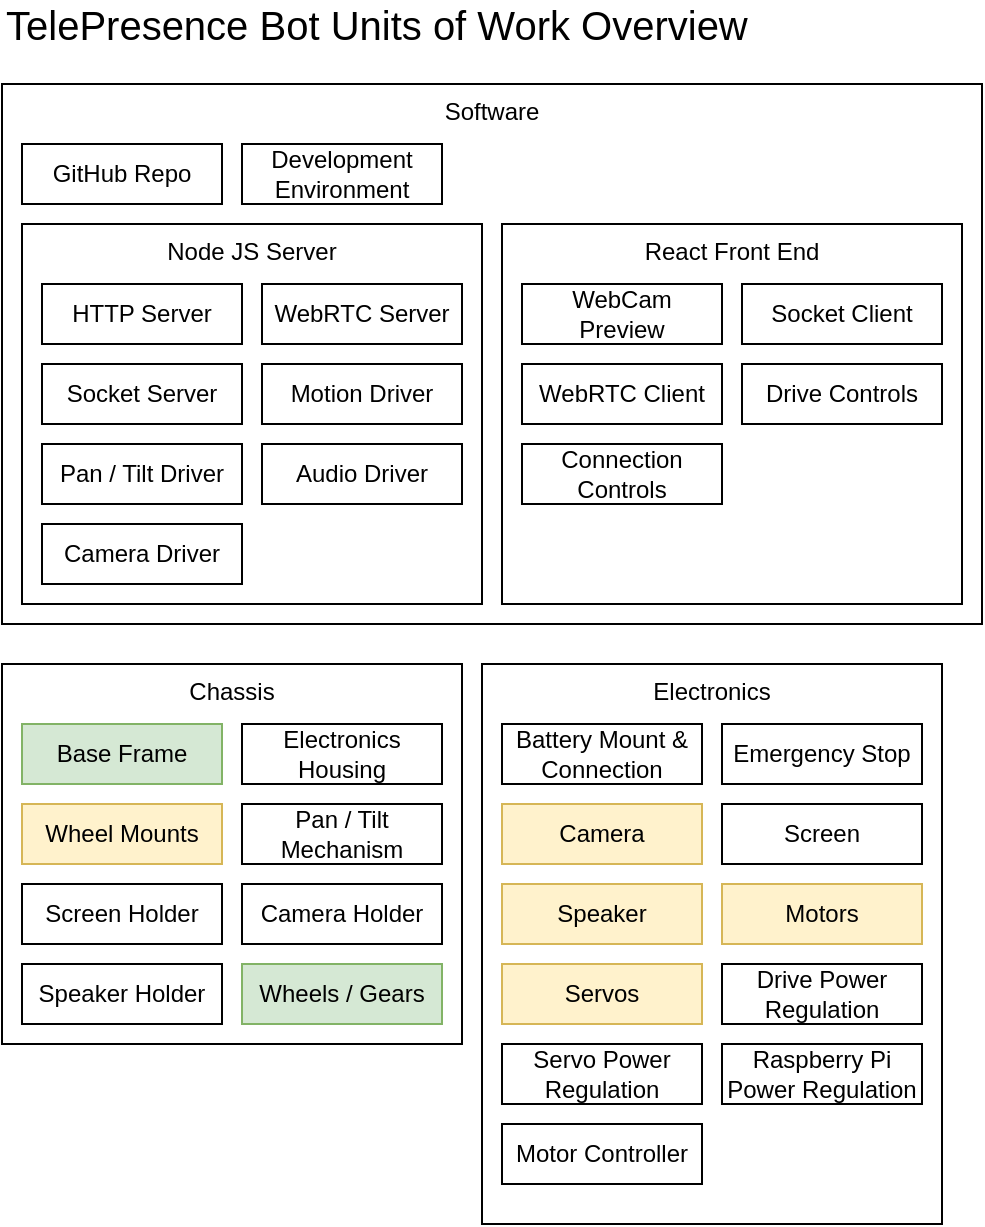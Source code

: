 <mxfile version="13.4.9" type="device"><diagram id="tIJX-HAAgdLbmk1CFmHD" name="Page-1"><mxGraphModel dx="1483" dy="783" grid="1" gridSize="10" guides="1" tooltips="1" connect="1" arrows="1" fold="1" page="1" pageScale="1" pageWidth="827" pageHeight="1169" math="0" shadow="0"><root><mxCell id="0"/><mxCell id="1" parent="0"/><mxCell id="mOW05d2UOw95A4Pa2vM6-16" value="" style="group" vertex="1" connectable="0" parent="1"><mxGeometry x="40" y="370" width="230" height="190" as="geometry"/></mxCell><mxCell id="mOW05d2UOw95A4Pa2vM6-8" value="Chassis" style="rounded=0;whiteSpace=wrap;html=1;verticalAlign=top;" vertex="1" parent="mOW05d2UOw95A4Pa2vM6-16"><mxGeometry width="230" height="190" as="geometry"/></mxCell><mxCell id="mOW05d2UOw95A4Pa2vM6-9" value="Base Frame" style="rounded=0;whiteSpace=wrap;html=1;fillColor=#d5e8d4;strokeColor=#82b366;" vertex="1" parent="mOW05d2UOw95A4Pa2vM6-16"><mxGeometry x="10" y="30" width="100" height="30" as="geometry"/></mxCell><mxCell id="mOW05d2UOw95A4Pa2vM6-10" value="Electronics Housing" style="rounded=0;whiteSpace=wrap;html=1;" vertex="1" parent="mOW05d2UOw95A4Pa2vM6-16"><mxGeometry x="120" y="30" width="100" height="30" as="geometry"/></mxCell><mxCell id="mOW05d2UOw95A4Pa2vM6-11" value="Wheel Mounts" style="rounded=0;whiteSpace=wrap;html=1;fillColor=#fff2cc;strokeColor=#d6b656;" vertex="1" parent="mOW05d2UOw95A4Pa2vM6-16"><mxGeometry x="10" y="70" width="100" height="30" as="geometry"/></mxCell><mxCell id="mOW05d2UOw95A4Pa2vM6-12" value="Pan / Tilt Mechanism" style="rounded=0;whiteSpace=wrap;html=1;" vertex="1" parent="mOW05d2UOw95A4Pa2vM6-16"><mxGeometry x="120" y="70" width="100" height="30" as="geometry"/></mxCell><mxCell id="mOW05d2UOw95A4Pa2vM6-13" value="Screen Holder" style="rounded=0;whiteSpace=wrap;html=1;" vertex="1" parent="mOW05d2UOw95A4Pa2vM6-16"><mxGeometry x="10" y="110" width="100" height="30" as="geometry"/></mxCell><mxCell id="mOW05d2UOw95A4Pa2vM6-14" value="Camera Holder" style="rounded=0;whiteSpace=wrap;html=1;" vertex="1" parent="mOW05d2UOw95A4Pa2vM6-16"><mxGeometry x="120" y="110" width="100" height="30" as="geometry"/></mxCell><mxCell id="mOW05d2UOw95A4Pa2vM6-15" value="Speaker Holder" style="rounded=0;whiteSpace=wrap;html=1;" vertex="1" parent="mOW05d2UOw95A4Pa2vM6-16"><mxGeometry x="10" y="150" width="100" height="30" as="geometry"/></mxCell><mxCell id="mOW05d2UOw95A4Pa2vM6-47" value="Wheels / Gears" style="rounded=0;whiteSpace=wrap;html=1;fillColor=#d5e8d4;strokeColor=#82b366;" vertex="1" parent="mOW05d2UOw95A4Pa2vM6-16"><mxGeometry x="120" y="150" width="100" height="30" as="geometry"/></mxCell><mxCell id="mOW05d2UOw95A4Pa2vM6-17" value="Electronics" style="rounded=0;whiteSpace=wrap;html=1;verticalAlign=top;" vertex="1" parent="1"><mxGeometry x="280" y="370" width="230" height="280" as="geometry"/></mxCell><mxCell id="mOW05d2UOw95A4Pa2vM6-18" value="Battery Mount &amp;amp; Connection" style="rounded=0;whiteSpace=wrap;html=1;" vertex="1" parent="1"><mxGeometry x="290" y="400" width="100" height="30" as="geometry"/></mxCell><mxCell id="mOW05d2UOw95A4Pa2vM6-19" value="Emergency Stop" style="rounded=0;whiteSpace=wrap;html=1;" vertex="1" parent="1"><mxGeometry x="400" y="400" width="100" height="30" as="geometry"/></mxCell><mxCell id="mOW05d2UOw95A4Pa2vM6-20" value="Camera" style="rounded=0;whiteSpace=wrap;html=1;fillColor=#fff2cc;strokeColor=#d6b656;" vertex="1" parent="1"><mxGeometry x="290" y="440" width="100" height="30" as="geometry"/></mxCell><mxCell id="mOW05d2UOw95A4Pa2vM6-21" value="Screen" style="rounded=0;whiteSpace=wrap;html=1;" vertex="1" parent="1"><mxGeometry x="400" y="440" width="100" height="30" as="geometry"/></mxCell><mxCell id="mOW05d2UOw95A4Pa2vM6-22" value="Speaker" style="rounded=0;whiteSpace=wrap;html=1;fillColor=#fff2cc;strokeColor=#d6b656;" vertex="1" parent="1"><mxGeometry x="290" y="480" width="100" height="30" as="geometry"/></mxCell><mxCell id="mOW05d2UOw95A4Pa2vM6-23" value="Motors" style="rounded=0;whiteSpace=wrap;html=1;fillColor=#fff2cc;strokeColor=#d6b656;" vertex="1" parent="1"><mxGeometry x="400" y="480" width="100" height="30" as="geometry"/></mxCell><mxCell id="mOW05d2UOw95A4Pa2vM6-24" value="Servos" style="rounded=0;whiteSpace=wrap;html=1;fillColor=#fff2cc;strokeColor=#d6b656;" vertex="1" parent="1"><mxGeometry x="290" y="520" width="100" height="30" as="geometry"/></mxCell><mxCell id="mOW05d2UOw95A4Pa2vM6-42" value="" style="group" vertex="1" connectable="0" parent="1"><mxGeometry x="40" y="80" width="490" height="270" as="geometry"/></mxCell><mxCell id="mOW05d2UOw95A4Pa2vM6-6" value="Software" style="rounded=0;whiteSpace=wrap;html=1;verticalAlign=top;" vertex="1" parent="mOW05d2UOw95A4Pa2vM6-42"><mxGeometry width="490" height="270" as="geometry"/></mxCell><mxCell id="mOW05d2UOw95A4Pa2vM6-32" value="Development Environment" style="rounded=0;whiteSpace=wrap;html=1;" vertex="1" parent="mOW05d2UOw95A4Pa2vM6-42"><mxGeometry x="120" y="30" width="100" height="30" as="geometry"/></mxCell><mxCell id="mOW05d2UOw95A4Pa2vM6-33" value="GitHub Repo" style="rounded=0;whiteSpace=wrap;html=1;" vertex="1" parent="mOW05d2UOw95A4Pa2vM6-42"><mxGeometry x="10" y="30" width="100" height="30" as="geometry"/></mxCell><mxCell id="mOW05d2UOw95A4Pa2vM6-40" value="" style="group" vertex="1" connectable="0" parent="mOW05d2UOw95A4Pa2vM6-42"><mxGeometry x="250" y="70" width="230" height="190" as="geometry"/></mxCell><mxCell id="mOW05d2UOw95A4Pa2vM6-34" value="React Front End" style="rounded=0;whiteSpace=wrap;html=1;verticalAlign=top;" vertex="1" parent="mOW05d2UOw95A4Pa2vM6-40"><mxGeometry width="230" height="190" as="geometry"/></mxCell><mxCell id="mOW05d2UOw95A4Pa2vM6-35" value="WebCam&lt;br&gt;Preview" style="rounded=0;whiteSpace=wrap;html=1;" vertex="1" parent="mOW05d2UOw95A4Pa2vM6-40"><mxGeometry x="10" y="30" width="100" height="30" as="geometry"/></mxCell><mxCell id="mOW05d2UOw95A4Pa2vM6-36" value="Socket Client" style="rounded=0;whiteSpace=wrap;html=1;" vertex="1" parent="mOW05d2UOw95A4Pa2vM6-40"><mxGeometry x="120" y="30" width="100" height="30" as="geometry"/></mxCell><mxCell id="mOW05d2UOw95A4Pa2vM6-37" value="WebRTC Client" style="rounded=0;whiteSpace=wrap;html=1;" vertex="1" parent="mOW05d2UOw95A4Pa2vM6-40"><mxGeometry x="10" y="70" width="100" height="30" as="geometry"/></mxCell><mxCell id="mOW05d2UOw95A4Pa2vM6-38" value="Drive Controls" style="rounded=0;whiteSpace=wrap;html=1;" vertex="1" parent="mOW05d2UOw95A4Pa2vM6-40"><mxGeometry x="120" y="70" width="100" height="30" as="geometry"/></mxCell><mxCell id="mOW05d2UOw95A4Pa2vM6-39" value="Connection Controls" style="rounded=0;whiteSpace=wrap;html=1;" vertex="1" parent="mOW05d2UOw95A4Pa2vM6-40"><mxGeometry x="10" y="110" width="100" height="30" as="geometry"/></mxCell><mxCell id="mOW05d2UOw95A4Pa2vM6-41" value="" style="group" vertex="1" connectable="0" parent="mOW05d2UOw95A4Pa2vM6-42"><mxGeometry x="10" y="70" width="230" height="190" as="geometry"/></mxCell><mxCell id="mOW05d2UOw95A4Pa2vM6-29" value="Node JS Server" style="rounded=0;whiteSpace=wrap;html=1;verticalAlign=top;" vertex="1" parent="mOW05d2UOw95A4Pa2vM6-41"><mxGeometry width="230" height="190" as="geometry"/></mxCell><mxCell id="mOW05d2UOw95A4Pa2vM6-4" value="Motion Driver" style="rounded=0;whiteSpace=wrap;html=1;" vertex="1" parent="mOW05d2UOw95A4Pa2vM6-41"><mxGeometry x="120" y="70" width="100" height="30" as="geometry"/></mxCell><mxCell id="mOW05d2UOw95A4Pa2vM6-7" value="Pan / Tilt Driver" style="rounded=0;whiteSpace=wrap;html=1;" vertex="1" parent="mOW05d2UOw95A4Pa2vM6-41"><mxGeometry x="10" y="110" width="100" height="30" as="geometry"/></mxCell><mxCell id="mOW05d2UOw95A4Pa2vM6-25" value="WebRTC Server" style="rounded=0;whiteSpace=wrap;html=1;" vertex="1" parent="mOW05d2UOw95A4Pa2vM6-41"><mxGeometry x="120" y="30" width="100" height="30" as="geometry"/></mxCell><mxCell id="mOW05d2UOw95A4Pa2vM6-26" value="HTTP Server" style="rounded=0;whiteSpace=wrap;html=1;" vertex="1" parent="mOW05d2UOw95A4Pa2vM6-41"><mxGeometry x="10" y="30" width="100" height="30" as="geometry"/></mxCell><mxCell id="mOW05d2UOw95A4Pa2vM6-27" value="Socket Server" style="rounded=0;whiteSpace=wrap;html=1;" vertex="1" parent="mOW05d2UOw95A4Pa2vM6-41"><mxGeometry x="10" y="70" width="100" height="30" as="geometry"/></mxCell><mxCell id="mOW05d2UOw95A4Pa2vM6-30" value="Audio Driver" style="rounded=0;whiteSpace=wrap;html=1;" vertex="1" parent="mOW05d2UOw95A4Pa2vM6-41"><mxGeometry x="120" y="110" width="100" height="30" as="geometry"/></mxCell><mxCell id="mOW05d2UOw95A4Pa2vM6-31" value="Camera Driver" style="rounded=0;whiteSpace=wrap;html=1;" vertex="1" parent="mOW05d2UOw95A4Pa2vM6-41"><mxGeometry x="10" y="150" width="100" height="30" as="geometry"/></mxCell><mxCell id="mOW05d2UOw95A4Pa2vM6-43" value="Drive Power Regulation" style="rounded=0;whiteSpace=wrap;html=1;" vertex="1" parent="1"><mxGeometry x="400" y="520" width="100" height="30" as="geometry"/></mxCell><mxCell id="mOW05d2UOw95A4Pa2vM6-44" value="Servo Power Regulation" style="rounded=0;whiteSpace=wrap;html=1;" vertex="1" parent="1"><mxGeometry x="290" y="560" width="100" height="30" as="geometry"/></mxCell><mxCell id="mOW05d2UOw95A4Pa2vM6-45" value="Raspberry Pi Power Regulation" style="rounded=0;whiteSpace=wrap;html=1;" vertex="1" parent="1"><mxGeometry x="400" y="560" width="100" height="30" as="geometry"/></mxCell><mxCell id="mOW05d2UOw95A4Pa2vM6-46" value="Motor Controller" style="rounded=0;whiteSpace=wrap;html=1;" vertex="1" parent="1"><mxGeometry x="290" y="600" width="100" height="30" as="geometry"/></mxCell><mxCell id="mOW05d2UOw95A4Pa2vM6-49" value="TelePresence Bot Units of Work Overview" style="text;html=1;strokeColor=none;fillColor=none;align=left;verticalAlign=middle;whiteSpace=wrap;rounded=0;fontSize=20;" vertex="1" parent="1"><mxGeometry x="40" y="40" width="480" height="20" as="geometry"/></mxCell></root></mxGraphModel></diagram></mxfile>